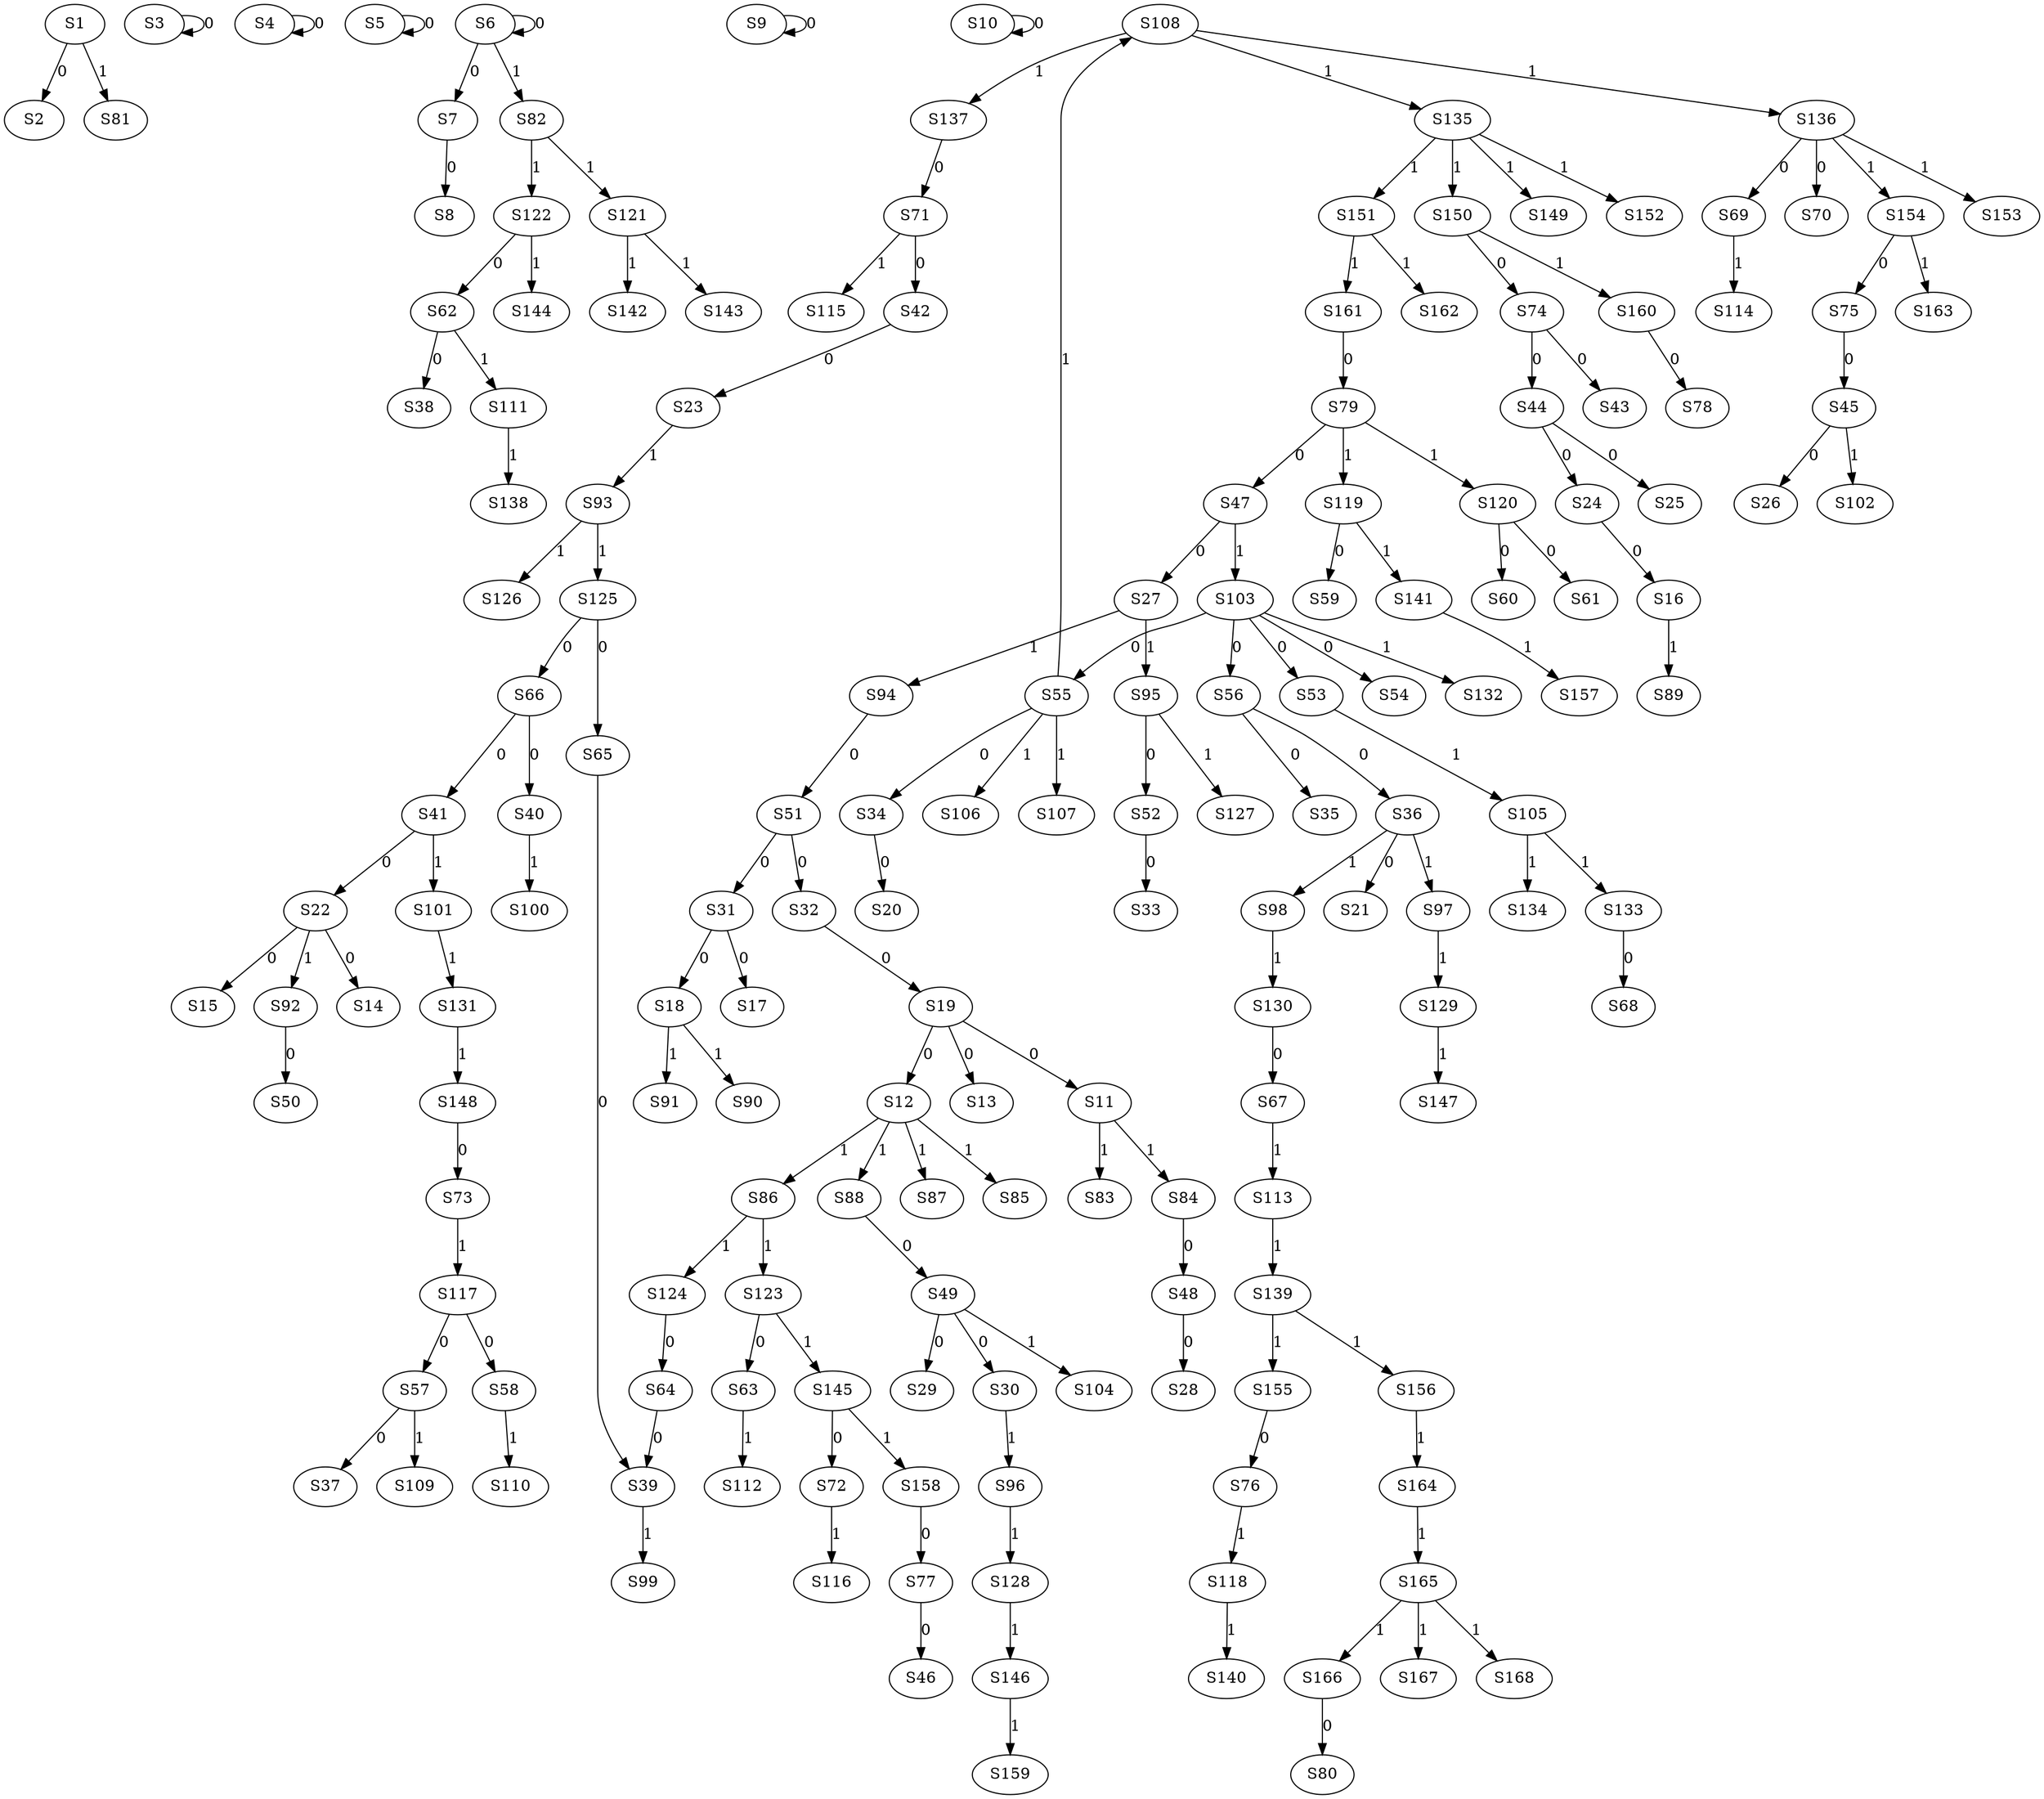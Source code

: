 strict digraph {
	S1 -> S2 [ label = 0 ];
	S3 -> S3 [ label = 0 ];
	S4 -> S4 [ label = 0 ];
	S5 -> S5 [ label = 0 ];
	S6 -> S6 [ label = 0 ];
	S6 -> S7 [ label = 0 ];
	S7 -> S8 [ label = 0 ];
	S9 -> S9 [ label = 0 ];
	S10 -> S10 [ label = 0 ];
	S19 -> S11 [ label = 0 ];
	S19 -> S12 [ label = 0 ];
	S19 -> S13 [ label = 0 ];
	S22 -> S14 [ label = 0 ];
	S22 -> S15 [ label = 0 ];
	S24 -> S16 [ label = 0 ];
	S31 -> S17 [ label = 0 ];
	S31 -> S18 [ label = 0 ];
	S32 -> S19 [ label = 0 ];
	S34 -> S20 [ label = 0 ];
	S36 -> S21 [ label = 0 ];
	S41 -> S22 [ label = 0 ];
	S42 -> S23 [ label = 0 ];
	S44 -> S24 [ label = 0 ];
	S44 -> S25 [ label = 0 ];
	S45 -> S26 [ label = 0 ];
	S47 -> S27 [ label = 0 ];
	S48 -> S28 [ label = 0 ];
	S49 -> S29 [ label = 0 ];
	S49 -> S30 [ label = 0 ];
	S51 -> S31 [ label = 0 ];
	S51 -> S32 [ label = 0 ];
	S52 -> S33 [ label = 0 ];
	S55 -> S34 [ label = 0 ];
	S56 -> S35 [ label = 0 ];
	S56 -> S36 [ label = 0 ];
	S57 -> S37 [ label = 0 ];
	S62 -> S38 [ label = 0 ];
	S65 -> S39 [ label = 0 ];
	S66 -> S40 [ label = 0 ];
	S66 -> S41 [ label = 0 ];
	S71 -> S42 [ label = 0 ];
	S74 -> S43 [ label = 0 ];
	S74 -> S44 [ label = 0 ];
	S75 -> S45 [ label = 0 ];
	S77 -> S46 [ label = 0 ];
	S79 -> S47 [ label = 0 ];
	S84 -> S48 [ label = 0 ];
	S88 -> S49 [ label = 0 ];
	S92 -> S50 [ label = 0 ];
	S94 -> S51 [ label = 0 ];
	S95 -> S52 [ label = 0 ];
	S103 -> S53 [ label = 0 ];
	S103 -> S54 [ label = 0 ];
	S103 -> S55 [ label = 0 ];
	S103 -> S56 [ label = 0 ];
	S117 -> S57 [ label = 0 ];
	S117 -> S58 [ label = 0 ];
	S119 -> S59 [ label = 0 ];
	S120 -> S60 [ label = 0 ];
	S120 -> S61 [ label = 0 ];
	S122 -> S62 [ label = 0 ];
	S123 -> S63 [ label = 0 ];
	S124 -> S64 [ label = 0 ];
	S125 -> S65 [ label = 0 ];
	S125 -> S66 [ label = 0 ];
	S130 -> S67 [ label = 0 ];
	S133 -> S68 [ label = 0 ];
	S136 -> S69 [ label = 0 ];
	S136 -> S70 [ label = 0 ];
	S137 -> S71 [ label = 0 ];
	S145 -> S72 [ label = 0 ];
	S148 -> S73 [ label = 0 ];
	S150 -> S74 [ label = 0 ];
	S154 -> S75 [ label = 0 ];
	S155 -> S76 [ label = 0 ];
	S158 -> S77 [ label = 0 ];
	S160 -> S78 [ label = 0 ];
	S161 -> S79 [ label = 0 ];
	S166 -> S80 [ label = 0 ];
	S1 -> S81 [ label = 1 ];
	S6 -> S82 [ label = 1 ];
	S11 -> S83 [ label = 1 ];
	S11 -> S84 [ label = 1 ];
	S12 -> S85 [ label = 1 ];
	S12 -> S86 [ label = 1 ];
	S12 -> S87 [ label = 1 ];
	S12 -> S88 [ label = 1 ];
	S16 -> S89 [ label = 1 ];
	S18 -> S90 [ label = 1 ];
	S18 -> S91 [ label = 1 ];
	S22 -> S92 [ label = 1 ];
	S23 -> S93 [ label = 1 ];
	S27 -> S94 [ label = 1 ];
	S27 -> S95 [ label = 1 ];
	S30 -> S96 [ label = 1 ];
	S36 -> S97 [ label = 1 ];
	S36 -> S98 [ label = 1 ];
	S39 -> S99 [ label = 1 ];
	S40 -> S100 [ label = 1 ];
	S41 -> S101 [ label = 1 ];
	S45 -> S102 [ label = 1 ];
	S47 -> S103 [ label = 1 ];
	S49 -> S104 [ label = 1 ];
	S53 -> S105 [ label = 1 ];
	S55 -> S106 [ label = 1 ];
	S55 -> S107 [ label = 1 ];
	S55 -> S108 [ label = 1 ];
	S57 -> S109 [ label = 1 ];
	S58 -> S110 [ label = 1 ];
	S62 -> S111 [ label = 1 ];
	S63 -> S112 [ label = 1 ];
	S67 -> S113 [ label = 1 ];
	S69 -> S114 [ label = 1 ];
	S71 -> S115 [ label = 1 ];
	S72 -> S116 [ label = 1 ];
	S73 -> S117 [ label = 1 ];
	S76 -> S118 [ label = 1 ];
	S79 -> S119 [ label = 1 ];
	S79 -> S120 [ label = 1 ];
	S82 -> S121 [ label = 1 ];
	S82 -> S122 [ label = 1 ];
	S86 -> S123 [ label = 1 ];
	S86 -> S124 [ label = 1 ];
	S93 -> S125 [ label = 1 ];
	S93 -> S126 [ label = 1 ];
	S95 -> S127 [ label = 1 ];
	S96 -> S128 [ label = 1 ];
	S97 -> S129 [ label = 1 ];
	S98 -> S130 [ label = 1 ];
	S101 -> S131 [ label = 1 ];
	S103 -> S132 [ label = 1 ];
	S105 -> S133 [ label = 1 ];
	S105 -> S134 [ label = 1 ];
	S108 -> S135 [ label = 1 ];
	S108 -> S136 [ label = 1 ];
	S108 -> S137 [ label = 1 ];
	S111 -> S138 [ label = 1 ];
	S113 -> S139 [ label = 1 ];
	S118 -> S140 [ label = 1 ];
	S119 -> S141 [ label = 1 ];
	S121 -> S142 [ label = 1 ];
	S121 -> S143 [ label = 1 ];
	S122 -> S144 [ label = 1 ];
	S123 -> S145 [ label = 1 ];
	S128 -> S146 [ label = 1 ];
	S129 -> S147 [ label = 1 ];
	S131 -> S148 [ label = 1 ];
	S135 -> S149 [ label = 1 ];
	S135 -> S150 [ label = 1 ];
	S135 -> S151 [ label = 1 ];
	S135 -> S152 [ label = 1 ];
	S136 -> S153 [ label = 1 ];
	S136 -> S154 [ label = 1 ];
	S139 -> S155 [ label = 1 ];
	S139 -> S156 [ label = 1 ];
	S141 -> S157 [ label = 1 ];
	S145 -> S158 [ label = 1 ];
	S146 -> S159 [ label = 1 ];
	S150 -> S160 [ label = 1 ];
	S151 -> S161 [ label = 1 ];
	S151 -> S162 [ label = 1 ];
	S154 -> S163 [ label = 1 ];
	S156 -> S164 [ label = 1 ];
	S164 -> S165 [ label = 1 ];
	S165 -> S166 [ label = 1 ];
	S165 -> S167 [ label = 1 ];
	S165 -> S168 [ label = 1 ];
	S64 -> S39 [ label = 0 ];
}